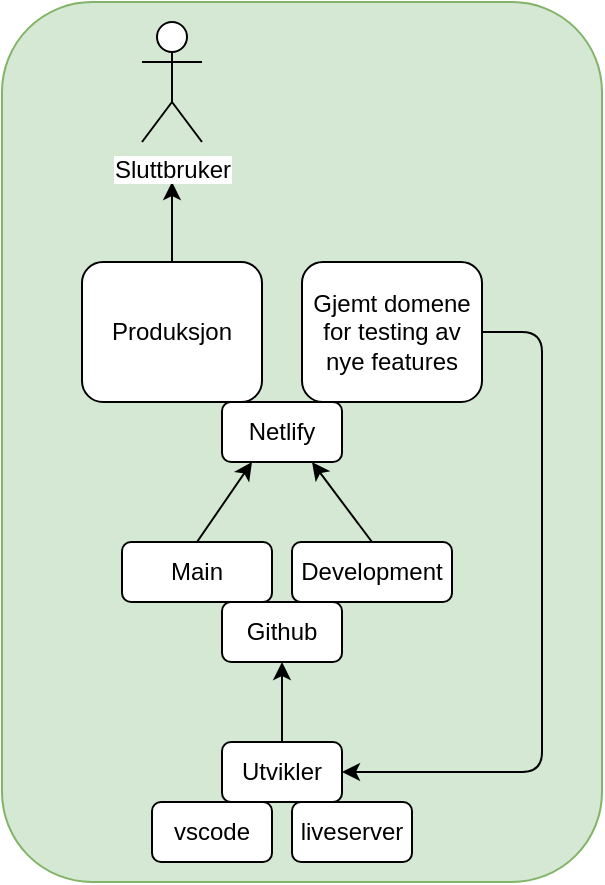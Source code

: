 <mxfile version="13.0.3" type="device"><diagram id="8iNM1oeJCtX7bqoDoS4m" name="Page-1"><mxGraphModel dx="810" dy="481" grid="1" gridSize="10" guides="1" tooltips="1" connect="1" arrows="1" fold="1" page="1" pageScale="1" pageWidth="850" pageHeight="1100" math="0" shadow="0"><root><mxCell id="0"/><mxCell id="1" parent="0"/><mxCell id="h11w1ES9Yc_ZTkXnnQm--20" value="" style="rounded=1;whiteSpace=wrap;html=1;fillColor=#d5e8d4;strokeColor=#82b366;glass=0;" vertex="1" parent="1"><mxGeometry x="170" y="110" width="300" height="440" as="geometry"/></mxCell><mxCell id="h11w1ES9Yc_ZTkXnnQm--1" value="Utvikler" style="rounded=1;whiteSpace=wrap;html=1;" vertex="1" parent="1"><mxGeometry x="280" y="480" width="60" height="30" as="geometry"/></mxCell><mxCell id="h11w1ES9Yc_ZTkXnnQm--2" value="Github" style="rounded=1;whiteSpace=wrap;html=1;" vertex="1" parent="1"><mxGeometry x="280" y="410" width="60" height="30" as="geometry"/></mxCell><mxCell id="h11w1ES9Yc_ZTkXnnQm--5" value="Main" style="rounded=1;whiteSpace=wrap;html=1;" vertex="1" parent="1"><mxGeometry x="230" y="380" width="75" height="30" as="geometry"/></mxCell><mxCell id="h11w1ES9Yc_ZTkXnnQm--6" value="Development" style="rounded=1;whiteSpace=wrap;html=1;" vertex="1" parent="1"><mxGeometry x="315" y="380" width="80" height="30" as="geometry"/></mxCell><mxCell id="h11w1ES9Yc_ZTkXnnQm--7" value="Netlify" style="rounded=1;whiteSpace=wrap;html=1;" vertex="1" parent="1"><mxGeometry x="280" y="310" width="60" height="30" as="geometry"/></mxCell><mxCell id="h11w1ES9Yc_ZTkXnnQm--8" value="Gjemt domene for testing av nye features" style="rounded=1;whiteSpace=wrap;html=1;" vertex="1" parent="1"><mxGeometry x="320" y="240" width="90" height="70" as="geometry"/></mxCell><mxCell id="h11w1ES9Yc_ZTkXnnQm--19" style="edgeStyle=orthogonalEdgeStyle;rounded=0;orthogonalLoop=1;jettySize=auto;html=1;" edge="1" parent="1" source="h11w1ES9Yc_ZTkXnnQm--9"><mxGeometry relative="1" as="geometry"><mxPoint x="255" y="200" as="targetPoint"/></mxGeometry></mxCell><mxCell id="h11w1ES9Yc_ZTkXnnQm--9" value="Produksjon" style="rounded=1;whiteSpace=wrap;html=1;" vertex="1" parent="1"><mxGeometry x="210" y="240" width="90" height="70" as="geometry"/></mxCell><mxCell id="h11w1ES9Yc_ZTkXnnQm--10" value="" style="endArrow=classic;html=1;exitX=0.5;exitY=0;exitDx=0;exitDy=0;entryX=0.5;entryY=1;entryDx=0;entryDy=0;" edge="1" parent="1" source="h11w1ES9Yc_ZTkXnnQm--1" target="h11w1ES9Yc_ZTkXnnQm--2"><mxGeometry width="50" height="50" relative="1" as="geometry"><mxPoint x="340" y="360" as="sourcePoint"/><mxPoint x="390" y="310" as="targetPoint"/></mxGeometry></mxCell><mxCell id="h11w1ES9Yc_ZTkXnnQm--12" value="" style="endArrow=classic;html=1;exitX=0.5;exitY=0;exitDx=0;exitDy=0;entryX=0.25;entryY=1;entryDx=0;entryDy=0;" edge="1" parent="1" source="h11w1ES9Yc_ZTkXnnQm--5" target="h11w1ES9Yc_ZTkXnnQm--7"><mxGeometry width="50" height="50" relative="1" as="geometry"><mxPoint x="340" y="360" as="sourcePoint"/><mxPoint x="390" y="310" as="targetPoint"/></mxGeometry></mxCell><mxCell id="h11w1ES9Yc_ZTkXnnQm--13" value="" style="endArrow=classic;html=1;exitX=0.5;exitY=0;exitDx=0;exitDy=0;entryX=0.75;entryY=1;entryDx=0;entryDy=0;" edge="1" parent="1" source="h11w1ES9Yc_ZTkXnnQm--6" target="h11w1ES9Yc_ZTkXnnQm--7"><mxGeometry width="50" height="50" relative="1" as="geometry"><mxPoint x="277.5" y="390" as="sourcePoint"/><mxPoint x="305" y="350" as="targetPoint"/></mxGeometry></mxCell><mxCell id="h11w1ES9Yc_ZTkXnnQm--14" value="" style="endArrow=classic;html=1;exitX=1;exitY=0.5;exitDx=0;exitDy=0;entryX=1;entryY=0.5;entryDx=0;entryDy=0;" edge="1" parent="1" source="h11w1ES9Yc_ZTkXnnQm--8" target="h11w1ES9Yc_ZTkXnnQm--1"><mxGeometry width="50" height="50" relative="1" as="geometry"><mxPoint x="400" y="360" as="sourcePoint"/><mxPoint x="460" y="370" as="targetPoint"/><Array as="points"><mxPoint x="440" y="275"/><mxPoint x="440" y="495"/></Array></mxGeometry></mxCell><mxCell id="h11w1ES9Yc_ZTkXnnQm--15" value="Sluttbruker" style="shape=umlActor;verticalLabelPosition=bottom;labelBackgroundColor=#ffffff;verticalAlign=top;html=1;outlineConnect=0;" vertex="1" parent="1"><mxGeometry x="240" y="120" width="30" height="60" as="geometry"/></mxCell><mxCell id="h11w1ES9Yc_ZTkXnnQm--17" value="vscode" style="rounded=1;whiteSpace=wrap;html=1;" vertex="1" parent="1"><mxGeometry x="245" y="510" width="60" height="30" as="geometry"/></mxCell><mxCell id="h11w1ES9Yc_ZTkXnnQm--18" value="liveserver" style="rounded=1;whiteSpace=wrap;html=1;" vertex="1" parent="1"><mxGeometry x="315" y="510" width="60" height="30" as="geometry"/></mxCell></root></mxGraphModel></diagram></mxfile>